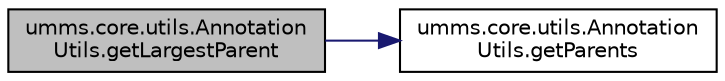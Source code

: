 digraph "umms.core.utils.AnnotationUtils.getLargestParent"
{
  edge [fontname="Helvetica",fontsize="10",labelfontname="Helvetica",labelfontsize="10"];
  node [fontname="Helvetica",fontsize="10",shape=record];
  rankdir="LR";
  Node1 [label="umms.core.utils.Annotation\lUtils.getLargestParent",height=0.2,width=0.4,color="black", fillcolor="grey75", style="filled" fontcolor="black"];
  Node1 -> Node2 [color="midnightblue",fontsize="10",style="solid"];
  Node2 [label="umms.core.utils.Annotation\lUtils.getParents",height=0.2,width=0.4,color="black", fillcolor="white", style="filled",URL="$classumms_1_1core_1_1utils_1_1_annotation_utils.html#ac03f2394577fbf5f2bf25d041f195868"];
}
